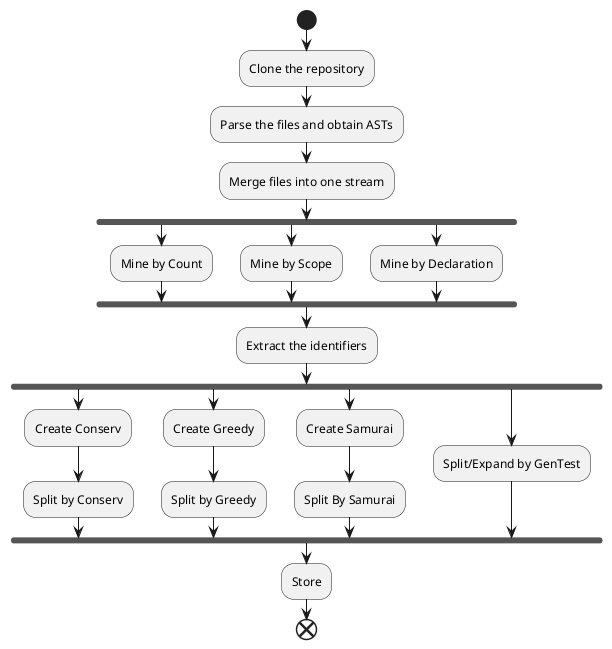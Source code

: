 @@startuml Pipeline

start
:Clone the repository;
:Parse the files and obtain ASTs;
:Merge files into one stream;

fork
    :Mine by Count;
fork again
    :Mine by Scope;
fork again
    :Mine by Declaration;
end fork

:Extract the identifiers;

fork
    :Create Conserv;
    :Split by Conserv;
fork again
    :Create Greedy;
    :Split by Greedy;
fork again
    :Create Samurai;
    :Split By Samurai;
fork again
    :Split/Expand by GenTest;
end fork

:Store;

end

@@enduml
